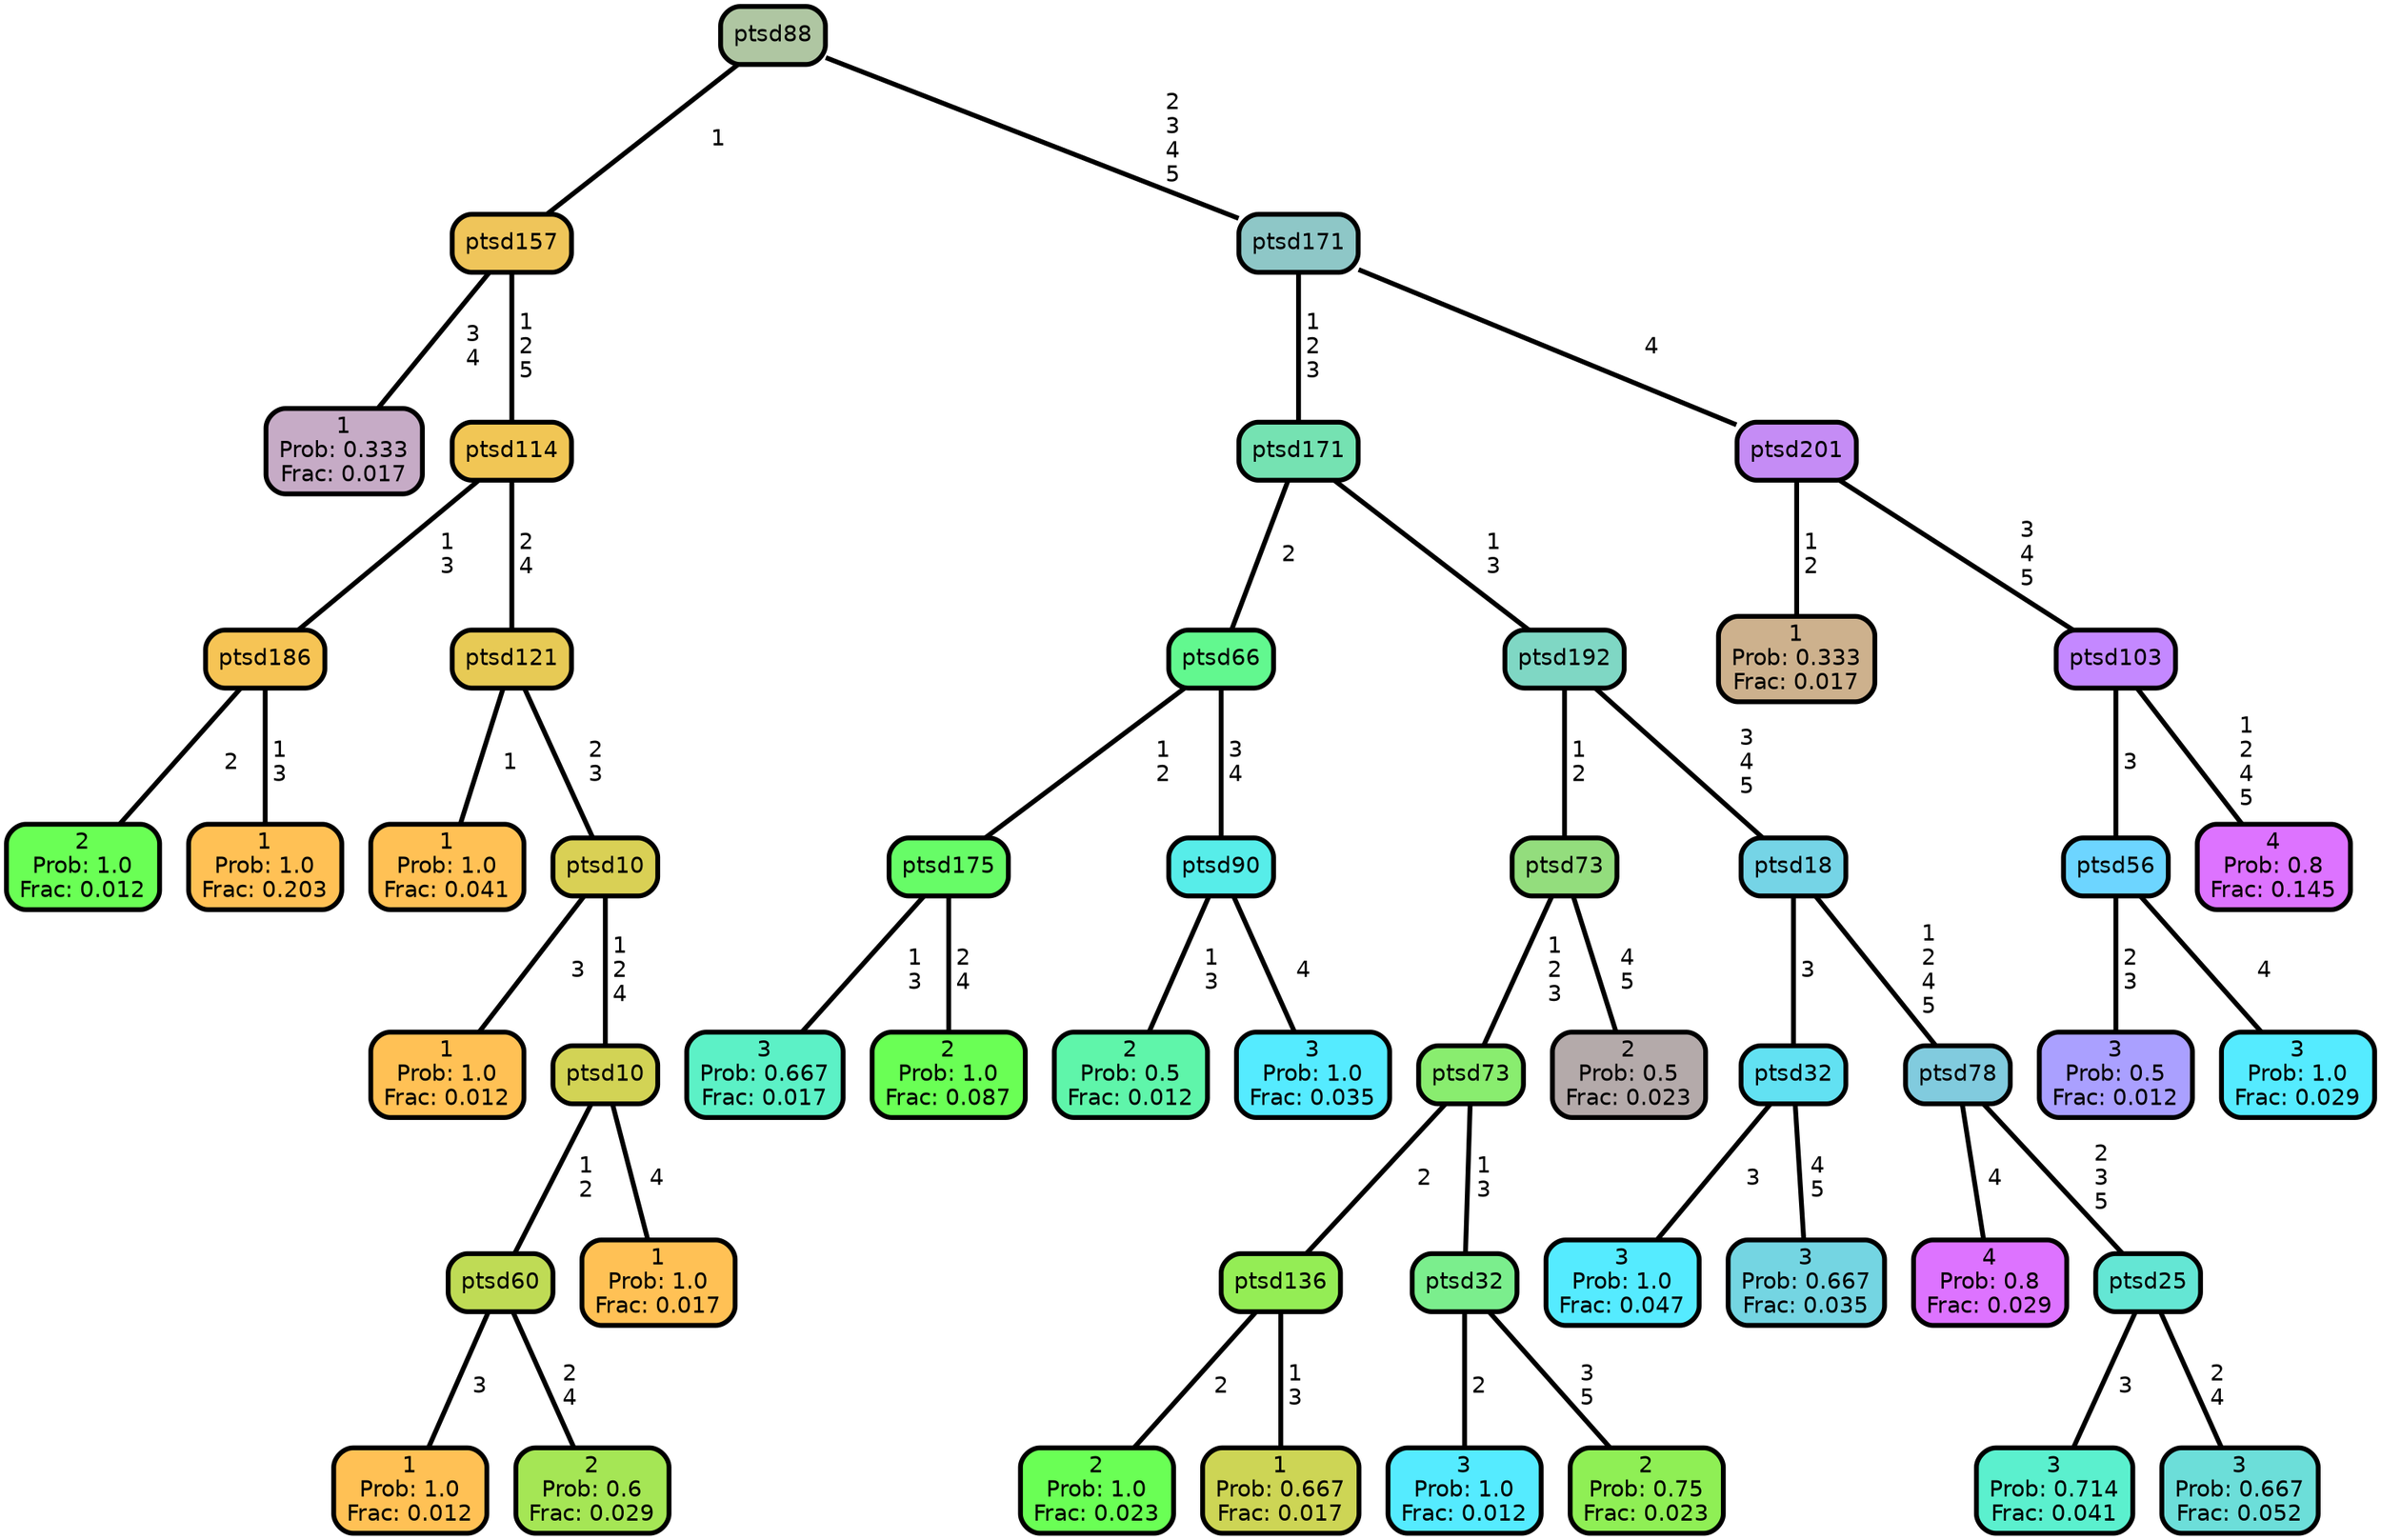 graph Tree {
node [shape=box, style="filled, rounded",color="black",penwidth="3",fontcolor="black",                 fontname=helvetica] ;
graph [ranksep="0 equally", splines=straight,                 bgcolor=transparent, dpi=200] ;
edge [fontname=helvetica, color=black] ;
0 [label="1
Prob: 0.333
Frac: 0.017", fillcolor="#c6abc6"] ;
1 [label="ptsd157", fillcolor="#efc55a"] ;
2 [label="2
Prob: 1.0
Frac: 0.012", fillcolor="#6aff55"] ;
3 [label="ptsd186", fillcolor="#f6c455"] ;
4 [label="1
Prob: 1.0
Frac: 0.203", fillcolor="#ffc155"] ;
5 [label="ptsd114", fillcolor="#f1c655"] ;
6 [label="1
Prob: 1.0
Frac: 0.041", fillcolor="#ffc155"] ;
7 [label="ptsd121", fillcolor="#e7ca55"] ;
8 [label="1
Prob: 1.0
Frac: 0.012", fillcolor="#ffc155"] ;
9 [label="ptsd10", fillcolor="#d9d055"] ;
10 [label="1
Prob: 1.0
Frac: 0.012", fillcolor="#ffc155"] ;
11 [label="ptsd60", fillcolor="#bfdb55"] ;
12 [label="2
Prob: 0.6
Frac: 0.029", fillcolor="#a5e655"] ;
13 [label="ptsd10", fillcolor="#d2d355"] ;
14 [label="1
Prob: 1.0
Frac: 0.017", fillcolor="#ffc155"] ;
15 [label="ptsd88", fillcolor="#afc6a2"] ;
16 [label="3
Prob: 0.667
Frac: 0.017", fillcolor="#5cf1c6"] ;
17 [label="ptsd175", fillcolor="#67fc67"] ;
18 [label="2
Prob: 1.0
Frac: 0.087", fillcolor="#6aff55"] ;
19 [label="ptsd66", fillcolor="#62f88f"] ;
20 [label="2
Prob: 0.5
Frac: 0.012", fillcolor="#5ff5aa"] ;
21 [label="ptsd90", fillcolor="#57ede9"] ;
22 [label="3
Prob: 1.0
Frac: 0.035", fillcolor="#55ebff"] ;
23 [label="ptsd171", fillcolor="#75e2b2"] ;
24 [label="2
Prob: 1.0
Frac: 0.023", fillcolor="#6aff55"] ;
25 [label="ptsd136", fillcolor="#94ed55"] ;
26 [label="1
Prob: 0.667
Frac: 0.017", fillcolor="#cdd555"] ;
27 [label="ptsd73", fillcolor="#89ed6f"] ;
28 [label="3
Prob: 1.0
Frac: 0.012", fillcolor="#55ebff"] ;
29 [label="ptsd32", fillcolor="#7bee8d"] ;
30 [label="2
Prob: 0.75
Frac: 0.023", fillcolor="#8fef55"] ;
31 [label="ptsd73", fillcolor="#93dd7d"] ;
32 [label="2
Prob: 0.5
Frac: 0.023", fillcolor="#b4aaaa"] ;
33 [label="ptsd192", fillcolor="#7fd7c4"] ;
34 [label="3
Prob: 1.0
Frac: 0.047", fillcolor="#55ebff"] ;
35 [label="ptsd32", fillcolor="#62e1f2"] ;
36 [label="3
Prob: 0.667
Frac: 0.035", fillcolor="#74d5e2"] ;
37 [label="ptsd18", fillcolor="#75d4e6"] ;
38 [label="4
Prob: 0.8
Frac: 0.029", fillcolor="#dd73ff"] ;
39 [label="ptsd78", fillcolor="#81cbde"] ;
40 [label="3
Prob: 0.714
Frac: 0.041", fillcolor="#5bf0ce"] ;
41 [label="ptsd25", fillcolor="#64e6d4"] ;
42 [label="3
Prob: 0.667
Frac: 0.052", fillcolor="#6cded9"] ;
43 [label="ptsd171", fillcolor="#8ec7c7"] ;
44 [label="1
Prob: 0.333
Frac: 0.017", fillcolor="#cdb18d"] ;
45 [label="ptsd201", fillcolor="#c58cf5"] ;
46 [label="3
Prob: 0.5
Frac: 0.012", fillcolor="#aaa0ff"] ;
47 [label="ptsd56", fillcolor="#6dd5ff"] ;
48 [label="3
Prob: 1.0
Frac: 0.029", fillcolor="#55ebff"] ;
49 [label="ptsd103", fillcolor="#c488ff"] ;
50 [label="4
Prob: 0.8
Frac: 0.145", fillcolor="#dd73ff"] ;
1 -- 0 [label=" 3\n 4",penwidth=3] ;
1 -- 5 [label=" 1\n 2\n 5",penwidth=3] ;
3 -- 2 [label=" 2",penwidth=3] ;
3 -- 4 [label=" 1\n 3",penwidth=3] ;
5 -- 3 [label=" 1\n 3",penwidth=3] ;
5 -- 7 [label=" 2\n 4",penwidth=3] ;
7 -- 6 [label=" 1",penwidth=3] ;
7 -- 9 [label=" 2\n 3",penwidth=3] ;
9 -- 8 [label=" 3",penwidth=3] ;
9 -- 13 [label=" 1\n 2\n 4",penwidth=3] ;
11 -- 10 [label=" 3",penwidth=3] ;
11 -- 12 [label=" 2\n 4",penwidth=3] ;
13 -- 11 [label=" 1\n 2",penwidth=3] ;
13 -- 14 [label=" 4",penwidth=3] ;
15 -- 1 [label=" 1",penwidth=3] ;
15 -- 43 [label=" 2\n 3\n 4\n 5",penwidth=3] ;
17 -- 16 [label=" 1\n 3",penwidth=3] ;
17 -- 18 [label=" 2\n 4",penwidth=3] ;
19 -- 17 [label=" 1\n 2",penwidth=3] ;
19 -- 21 [label=" 3\n 4",penwidth=3] ;
21 -- 20 [label=" 1\n 3",penwidth=3] ;
21 -- 22 [label=" 4",penwidth=3] ;
23 -- 19 [label=" 2",penwidth=3] ;
23 -- 33 [label=" 1\n 3",penwidth=3] ;
25 -- 24 [label=" 2",penwidth=3] ;
25 -- 26 [label=" 1\n 3",penwidth=3] ;
27 -- 25 [label=" 2",penwidth=3] ;
27 -- 29 [label=" 1\n 3",penwidth=3] ;
29 -- 28 [label=" 2",penwidth=3] ;
29 -- 30 [label=" 3\n 5",penwidth=3] ;
31 -- 27 [label=" 1\n 2\n 3",penwidth=3] ;
31 -- 32 [label=" 4\n 5",penwidth=3] ;
33 -- 31 [label=" 1\n 2",penwidth=3] ;
33 -- 37 [label=" 3\n 4\n 5",penwidth=3] ;
35 -- 34 [label=" 3",penwidth=3] ;
35 -- 36 [label=" 4\n 5",penwidth=3] ;
37 -- 35 [label=" 3",penwidth=3] ;
37 -- 39 [label=" 1\n 2\n 4\n 5",penwidth=3] ;
39 -- 38 [label=" 4",penwidth=3] ;
39 -- 41 [label=" 2\n 3\n 5",penwidth=3] ;
41 -- 40 [label=" 3",penwidth=3] ;
41 -- 42 [label=" 2\n 4",penwidth=3] ;
43 -- 23 [label=" 1\n 2\n 3",penwidth=3] ;
43 -- 45 [label=" 4",penwidth=3] ;
45 -- 44 [label=" 1\n 2",penwidth=3] ;
45 -- 49 [label=" 3\n 4\n 5",penwidth=3] ;
47 -- 46 [label=" 2\n 3",penwidth=3] ;
47 -- 48 [label=" 4",penwidth=3] ;
49 -- 47 [label=" 3",penwidth=3] ;
49 -- 50 [label=" 1\n 2\n 4\n 5",penwidth=3] ;
{rank = same;}}